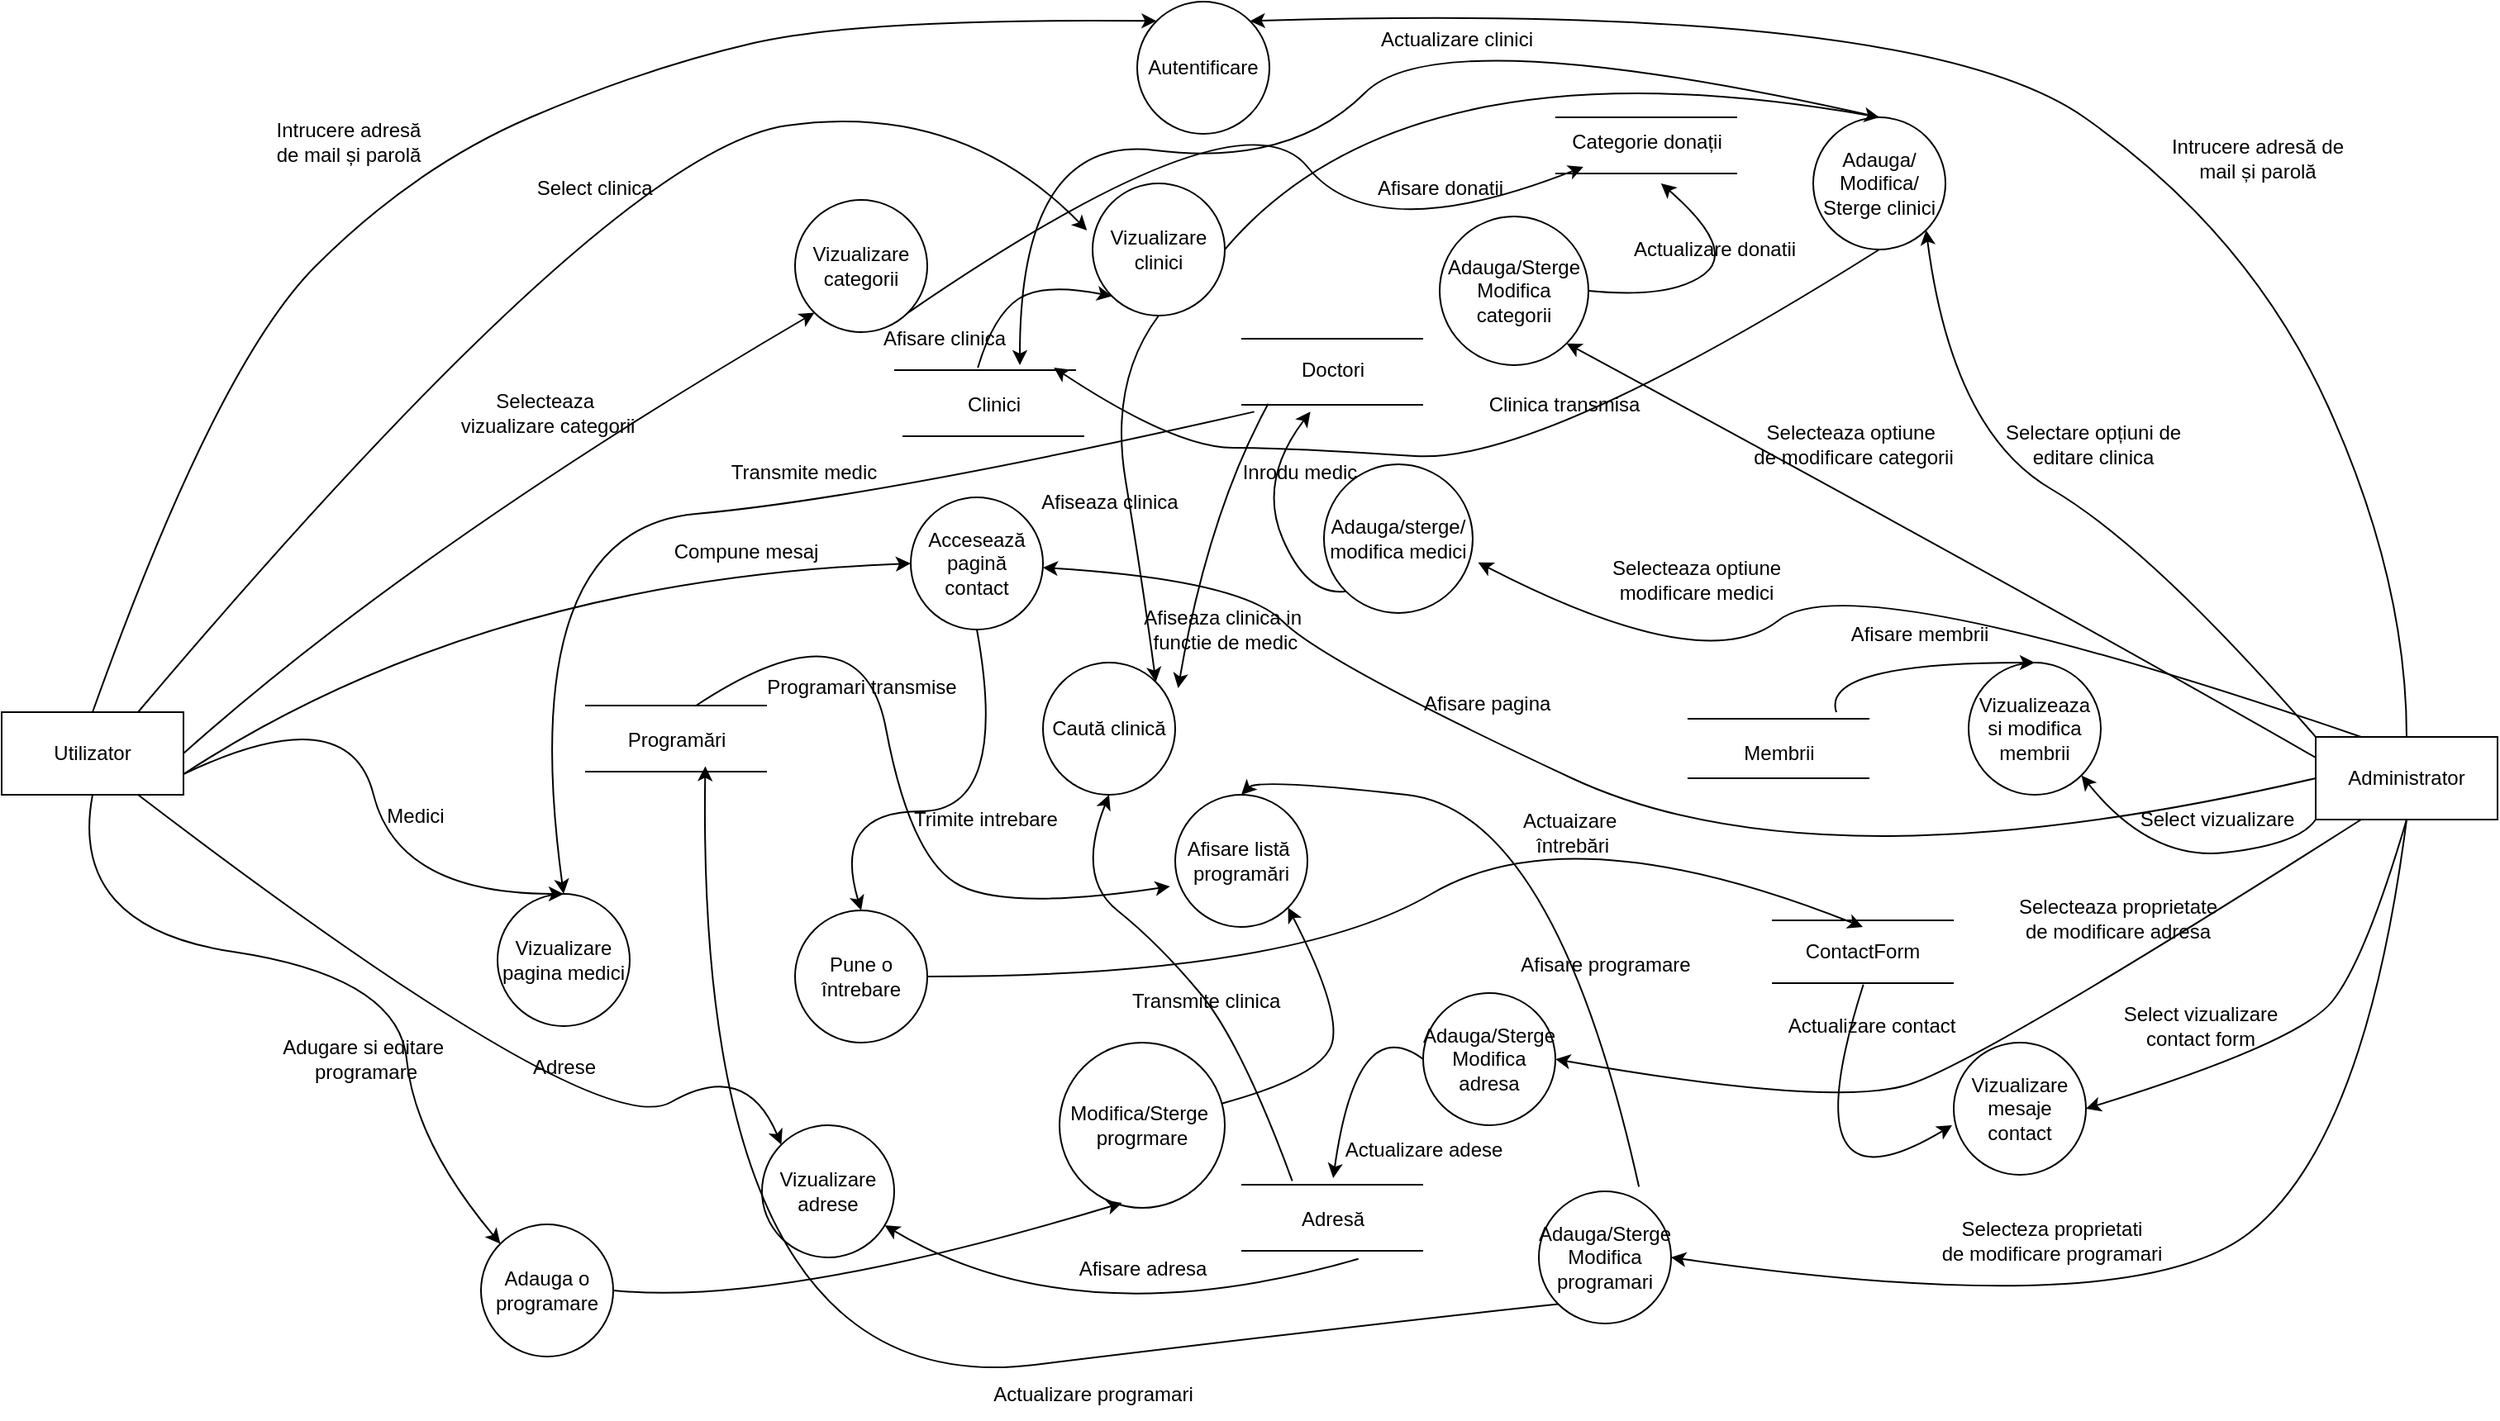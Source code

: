 <mxfile version="21.3.3" type="github">
  <diagram id="Igj2lVOxJkAfJ5udxoiY" name="Page-2">
    <mxGraphModel dx="1444" dy="840" grid="1" gridSize="10" guides="1" tooltips="1" connect="1" arrows="1" fold="1" page="1" pageScale="1" pageWidth="827" pageHeight="1169" math="0" shadow="0">
      <root>
        <mxCell id="0" />
        <mxCell id="1" parent="0" />
        <mxCell id="-aIehJj_cpJDDFJuIASW-1" value="Autentificare" style="ellipse;whiteSpace=wrap;html=1;aspect=fixed;" vertex="1" parent="1">
          <mxGeometry x="747" y="50" width="80" height="80" as="geometry" />
        </mxCell>
        <mxCell id="-aIehJj_cpJDDFJuIASW-2" value="Utilizator&lt;br&gt;" style="html=1;whiteSpace=wrap;" vertex="1" parent="1">
          <mxGeometry x="60" y="480" width="110" height="50" as="geometry" />
        </mxCell>
        <mxCell id="-aIehJj_cpJDDFJuIASW-3" value="Administrator&lt;br&gt;" style="html=1;whiteSpace=wrap;" vertex="1" parent="1">
          <mxGeometry x="1460" y="495" width="110" height="50" as="geometry" />
        </mxCell>
        <mxCell id="-aIehJj_cpJDDFJuIASW-4" value="Vizualizare adrese&lt;br&gt;" style="ellipse;whiteSpace=wrap;html=1;aspect=fixed;" vertex="1" parent="1">
          <mxGeometry x="520" y="730" width="80" height="80" as="geometry" />
        </mxCell>
        <mxCell id="-aIehJj_cpJDDFJuIASW-5" value="Vizualizare categorii" style="ellipse;whiteSpace=wrap;html=1;aspect=fixed;" vertex="1" parent="1">
          <mxGeometry x="540" y="170" width="80" height="80" as="geometry" />
        </mxCell>
        <mxCell id="-aIehJj_cpJDDFJuIASW-6" value="Vizualizare clinici" style="ellipse;whiteSpace=wrap;html=1;aspect=fixed;" vertex="1" parent="1">
          <mxGeometry x="720" y="160" width="80" height="80" as="geometry" />
        </mxCell>
        <mxCell id="-aIehJj_cpJDDFJuIASW-7" value="Vizualizare pagina medici" style="ellipse;whiteSpace=wrap;html=1;aspect=fixed;" vertex="1" parent="1">
          <mxGeometry x="360" y="590" width="80" height="80" as="geometry" />
        </mxCell>
        <mxCell id="-aIehJj_cpJDDFJuIASW-8" value="Adauga o programare" style="ellipse;whiteSpace=wrap;html=1;aspect=fixed;" vertex="1" parent="1">
          <mxGeometry x="350" y="790" width="80" height="80" as="geometry" />
        </mxCell>
        <mxCell id="-aIehJj_cpJDDFJuIASW-9" value="Pune o întrebare" style="ellipse;whiteSpace=wrap;html=1;aspect=fixed;" vertex="1" parent="1">
          <mxGeometry x="540" y="600" width="80" height="80" as="geometry" />
        </mxCell>
        <mxCell id="-aIehJj_cpJDDFJuIASW-11" value="Modifica/Sterge&amp;nbsp;&lt;br&gt;progrmare" style="ellipse;whiteSpace=wrap;html=1;aspect=fixed;" vertex="1" parent="1">
          <mxGeometry x="700" y="680" width="100" height="100" as="geometry" />
        </mxCell>
        <mxCell id="-aIehJj_cpJDDFJuIASW-12" value="Adauga/&lt;br&gt;Modifica/&lt;br&gt;Sterge clinici" style="ellipse;whiteSpace=wrap;html=1;aspect=fixed;" vertex="1" parent="1">
          <mxGeometry x="1156" y="120" width="80" height="80" as="geometry" />
        </mxCell>
        <mxCell id="-aIehJj_cpJDDFJuIASW-13" value="Adauga/sterge/&lt;br&gt;modifica medici" style="ellipse;whiteSpace=wrap;html=1;aspect=fixed;" vertex="1" parent="1">
          <mxGeometry x="860" y="330" width="90" height="90" as="geometry" />
        </mxCell>
        <mxCell id="-aIehJj_cpJDDFJuIASW-14" value="Adauga/Sterge&lt;br&gt;Modifica categorii" style="ellipse;whiteSpace=wrap;html=1;aspect=fixed;" vertex="1" parent="1">
          <mxGeometry x="930" y="180" width="90" height="90" as="geometry" />
        </mxCell>
        <mxCell id="-aIehJj_cpJDDFJuIASW-15" value="Vizualizeaza si modifica membrii" style="ellipse;whiteSpace=wrap;html=1;aspect=fixed;" vertex="1" parent="1">
          <mxGeometry x="1250" y="450" width="80" height="80" as="geometry" />
        </mxCell>
        <mxCell id="-aIehJj_cpJDDFJuIASW-16" value="Vizualizare mesaje contact" style="ellipse;whiteSpace=wrap;html=1;aspect=fixed;" vertex="1" parent="1">
          <mxGeometry x="1241" y="680" width="80" height="80" as="geometry" />
        </mxCell>
        <mxCell id="-aIehJj_cpJDDFJuIASW-18" value="Adauga/Sterge&lt;br style=&quot;border-color: var(--border-color);&quot;&gt;Modifica adresa" style="ellipse;whiteSpace=wrap;html=1;aspect=fixed;" vertex="1" parent="1">
          <mxGeometry x="920" y="650" width="80" height="80" as="geometry" />
        </mxCell>
        <mxCell id="-aIehJj_cpJDDFJuIASW-19" value="Adauga/Sterge&lt;br style=&quot;border-color: var(--border-color);&quot;&gt;Modifica programari" style="ellipse;whiteSpace=wrap;html=1;" vertex="1" parent="1">
          <mxGeometry x="990" y="770" width="80" height="80" as="geometry" />
        </mxCell>
        <mxCell id="-aIehJj_cpJDDFJuIASW-21" value="" style="curved=1;endArrow=classic;html=1;rounded=0;exitX=0.5;exitY=0;exitDx=0;exitDy=0;entryX=0;entryY=0;entryDx=0;entryDy=0;" edge="1" parent="1" source="-aIehJj_cpJDDFJuIASW-2" target="-aIehJj_cpJDDFJuIASW-1">
          <mxGeometry width="50" height="50" relative="1" as="geometry">
            <mxPoint x="710" y="340" as="sourcePoint" />
            <mxPoint x="760" y="290" as="targetPoint" />
            <Array as="points">
              <mxPoint x="190" y="270" />
              <mxPoint x="310" y="150" />
              <mxPoint x="450" y="90" />
              <mxPoint x="580" y="60" />
            </Array>
          </mxGeometry>
        </mxCell>
        <mxCell id="-aIehJj_cpJDDFJuIASW-22" value="Intrucere adresă de mail și parolă" style="text;html=1;strokeColor=none;fillColor=none;align=center;verticalAlign=middle;whiteSpace=wrap;rounded=0;" vertex="1" parent="1">
          <mxGeometry x="220" y="120" width="100" height="30" as="geometry" />
        </mxCell>
        <mxCell id="-aIehJj_cpJDDFJuIASW-23" value="" style="curved=1;endArrow=classic;html=1;rounded=0;exitX=0.5;exitY=0;exitDx=0;exitDy=0;entryX=1;entryY=0;entryDx=0;entryDy=0;" edge="1" parent="1" source="-aIehJj_cpJDDFJuIASW-3" target="-aIehJj_cpJDDFJuIASW-1">
          <mxGeometry width="50" height="50" relative="1" as="geometry">
            <mxPoint x="710" y="340" as="sourcePoint" />
            <mxPoint x="760" y="290" as="targetPoint" />
            <Array as="points">
              <mxPoint x="1515" y="400" />
              <mxPoint x="1420" y="190" />
              <mxPoint x="1220" y="50" />
            </Array>
          </mxGeometry>
        </mxCell>
        <mxCell id="-aIehJj_cpJDDFJuIASW-24" value="Intrucere adresă de mail și parolă" style="text;html=1;strokeColor=none;fillColor=none;align=center;verticalAlign=middle;whiteSpace=wrap;rounded=0;" vertex="1" parent="1">
          <mxGeometry x="1370" y="130" width="110" height="30" as="geometry" />
        </mxCell>
        <mxCell id="-aIehJj_cpJDDFJuIASW-26" value="" style="curved=1;endArrow=classic;html=1;rounded=0;exitX=1;exitY=0.5;exitDx=0;exitDy=0;entryX=0;entryY=1;entryDx=0;entryDy=0;" edge="1" parent="1" source="-aIehJj_cpJDDFJuIASW-2" target="-aIehJj_cpJDDFJuIASW-5">
          <mxGeometry width="50" height="50" relative="1" as="geometry">
            <mxPoint x="750" y="520" as="sourcePoint" />
            <mxPoint x="800" y="470" as="targetPoint" />
            <Array as="points">
              <mxPoint x="310" y="380" />
            </Array>
          </mxGeometry>
        </mxCell>
        <mxCell id="-aIehJj_cpJDDFJuIASW-27" value="" style="curved=1;endArrow=classic;html=1;rounded=0;exitX=1;exitY=0.75;exitDx=0;exitDy=0;entryX=0.5;entryY=0;entryDx=0;entryDy=0;" edge="1" parent="1" source="-aIehJj_cpJDDFJuIASW-2" target="-aIehJj_cpJDDFJuIASW-7">
          <mxGeometry width="50" height="50" relative="1" as="geometry">
            <mxPoint x="750" y="520" as="sourcePoint" />
            <mxPoint x="800" y="470" as="targetPoint" />
            <Array as="points">
              <mxPoint x="270" y="470" />
              <mxPoint x="300" y="590" />
            </Array>
          </mxGeometry>
        </mxCell>
        <mxCell id="-aIehJj_cpJDDFJuIASW-28" value="Accesează pagină contact" style="ellipse;whiteSpace=wrap;html=1;aspect=fixed;" vertex="1" parent="1">
          <mxGeometry x="610" y="350" width="80" height="80" as="geometry" />
        </mxCell>
        <mxCell id="-aIehJj_cpJDDFJuIASW-29" value="" style="curved=1;endArrow=classic;html=1;rounded=0;exitX=1;exitY=0.75;exitDx=0;exitDy=0;entryX=0;entryY=0.5;entryDx=0;entryDy=0;" edge="1" parent="1" source="-aIehJj_cpJDDFJuIASW-2" target="-aIehJj_cpJDDFJuIASW-28">
          <mxGeometry width="50" height="50" relative="1" as="geometry">
            <mxPoint x="750" y="520" as="sourcePoint" />
            <mxPoint x="800" y="470" as="targetPoint" />
            <Array as="points">
              <mxPoint x="350" y="400" />
            </Array>
          </mxGeometry>
        </mxCell>
        <mxCell id="-aIehJj_cpJDDFJuIASW-30" value="" style="curved=1;endArrow=classic;html=1;rounded=0;exitX=0.5;exitY=1;exitDx=0;exitDy=0;entryX=0.5;entryY=0;entryDx=0;entryDy=0;" edge="1" parent="1" source="-aIehJj_cpJDDFJuIASW-28" target="-aIehJj_cpJDDFJuIASW-9">
          <mxGeometry width="50" height="50" relative="1" as="geometry">
            <mxPoint x="750" y="520" as="sourcePoint" />
            <mxPoint x="800" y="470" as="targetPoint" />
            <Array as="points">
              <mxPoint x="670" y="540" />
              <mxPoint x="562" y="540" />
            </Array>
          </mxGeometry>
        </mxCell>
        <mxCell id="-aIehJj_cpJDDFJuIASW-31" value="Afisare listă&amp;nbsp;&lt;br&gt;programări" style="ellipse;whiteSpace=wrap;html=1;aspect=fixed;" vertex="1" parent="1">
          <mxGeometry x="770" y="530" width="80" height="80" as="geometry" />
        </mxCell>
        <mxCell id="-aIehJj_cpJDDFJuIASW-32" value="" style="curved=1;endArrow=classic;html=1;rounded=0;exitX=0.5;exitY=1;exitDx=0;exitDy=0;entryX=0;entryY=0;entryDx=0;entryDy=0;" edge="1" parent="1" source="-aIehJj_cpJDDFJuIASW-2" target="-aIehJj_cpJDDFJuIASW-8">
          <mxGeometry width="50" height="50" relative="1" as="geometry">
            <mxPoint x="750" y="520" as="sourcePoint" />
            <mxPoint x="800" y="470" as="targetPoint" />
            <Array as="points">
              <mxPoint x="100" y="610" />
              <mxPoint x="300" y="640" />
              <mxPoint x="310" y="740" />
            </Array>
          </mxGeometry>
        </mxCell>
        <mxCell id="-aIehJj_cpJDDFJuIASW-33" value="" style="curved=1;endArrow=classic;html=1;rounded=0;exitX=1;exitY=0.5;exitDx=0;exitDy=0;entryX=0.378;entryY=0.97;entryDx=0;entryDy=0;entryPerimeter=0;" edge="1" parent="1" source="-aIehJj_cpJDDFJuIASW-8" target="-aIehJj_cpJDDFJuIASW-11">
          <mxGeometry width="50" height="50" relative="1" as="geometry">
            <mxPoint x="750" y="630" as="sourcePoint" />
            <mxPoint x="800" y="580" as="targetPoint" />
            <Array as="points">
              <mxPoint x="530" y="840" />
            </Array>
          </mxGeometry>
        </mxCell>
        <mxCell id="-aIehJj_cpJDDFJuIASW-34" value="" style="curved=1;endArrow=classic;html=1;rounded=0;entryX=1;entryY=1;entryDx=0;entryDy=0;" edge="1" parent="1" source="-aIehJj_cpJDDFJuIASW-11" target="-aIehJj_cpJDDFJuIASW-31">
          <mxGeometry width="50" height="50" relative="1" as="geometry">
            <mxPoint x="750" y="630" as="sourcePoint" />
            <mxPoint x="800" y="580" as="targetPoint" />
            <Array as="points">
              <mxPoint x="860" y="700" />
              <mxPoint x="870" y="660" />
            </Array>
          </mxGeometry>
        </mxCell>
        <mxCell id="-aIehJj_cpJDDFJuIASW-36" value="" style="curved=1;endArrow=classic;html=1;rounded=0;exitX=0.75;exitY=0;exitDx=0;exitDy=0;entryX=-0.042;entryY=0.356;entryDx=0;entryDy=0;entryPerimeter=0;" edge="1" parent="1" source="-aIehJj_cpJDDFJuIASW-2" target="-aIehJj_cpJDDFJuIASW-6">
          <mxGeometry width="50" height="50" relative="1" as="geometry">
            <mxPoint x="750" y="450" as="sourcePoint" />
            <mxPoint x="800" y="400" as="targetPoint" />
            <Array as="points">
              <mxPoint x="430" y="140" />
              <mxPoint x="640" y="110" />
            </Array>
          </mxGeometry>
        </mxCell>
        <mxCell id="-aIehJj_cpJDDFJuIASW-37" value="Caută clinică" style="ellipse;whiteSpace=wrap;html=1;aspect=fixed;" vertex="1" parent="1">
          <mxGeometry x="690" y="450" width="80" height="80" as="geometry" />
        </mxCell>
        <mxCell id="-aIehJj_cpJDDFJuIASW-38" value="" style="curved=1;endArrow=classic;html=1;rounded=0;exitX=0.5;exitY=1;exitDx=0;exitDy=0;entryX=1;entryY=0;entryDx=0;entryDy=0;" edge="1" parent="1" source="-aIehJj_cpJDDFJuIASW-6" target="-aIehJj_cpJDDFJuIASW-37">
          <mxGeometry width="50" height="50" relative="1" as="geometry">
            <mxPoint x="750" y="450" as="sourcePoint" />
            <mxPoint x="800" y="400" as="targetPoint" />
            <Array as="points">
              <mxPoint x="730" y="280" />
              <mxPoint x="750" y="400" />
            </Array>
          </mxGeometry>
        </mxCell>
        <mxCell id="-aIehJj_cpJDDFJuIASW-39" value="" style="curved=1;endArrow=classic;html=1;rounded=0;exitX=0.75;exitY=1;exitDx=0;exitDy=0;entryX=0;entryY=0;entryDx=0;entryDy=0;" edge="1" parent="1" source="-aIehJj_cpJDDFJuIASW-2" target="-aIehJj_cpJDDFJuIASW-4">
          <mxGeometry width="50" height="50" relative="1" as="geometry">
            <mxPoint x="750" y="450" as="sourcePoint" />
            <mxPoint x="800" y="400" as="targetPoint" />
            <Array as="points">
              <mxPoint x="420" y="742" />
              <mxPoint x="510" y="690" />
            </Array>
          </mxGeometry>
        </mxCell>
        <mxCell id="-aIehJj_cpJDDFJuIASW-40" value="" style="curved=1;endArrow=classic;html=1;rounded=0;exitX=0.5;exitY=1;exitDx=0;exitDy=0;entryX=1;entryY=0.5;entryDx=0;entryDy=0;" edge="1" parent="1" source="-aIehJj_cpJDDFJuIASW-3" target="-aIehJj_cpJDDFJuIASW-16">
          <mxGeometry width="50" height="50" relative="1" as="geometry">
            <mxPoint x="810" y="450" as="sourcePoint" />
            <mxPoint x="860" y="400" as="targetPoint" />
            <Array as="points">
              <mxPoint x="1490" y="630" />
              <mxPoint x="1450" y="680" />
            </Array>
          </mxGeometry>
        </mxCell>
        <mxCell id="-aIehJj_cpJDDFJuIASW-41" value="" style="curved=1;endArrow=classic;html=1;rounded=0;exitX=1;exitY=0.5;exitDx=0;exitDy=0;entryX=0.5;entryY=0;entryDx=0;entryDy=0;" edge="1" parent="1" source="-aIehJj_cpJDDFJuIASW-9" target="-aIehJj_cpJDDFJuIASW-47">
          <mxGeometry width="50" height="50" relative="1" as="geometry">
            <mxPoint x="810" y="450" as="sourcePoint" />
            <mxPoint x="860" y="400" as="targetPoint" />
            <Array as="points">
              <mxPoint x="840" y="640" />
              <mxPoint x="1010" y="540" />
            </Array>
          </mxGeometry>
        </mxCell>
        <mxCell id="-aIehJj_cpJDDFJuIASW-42" value="" style="curved=1;endArrow=classic;html=1;rounded=0;exitX=0;exitY=0.5;exitDx=0;exitDy=0;" edge="1" parent="1" source="-aIehJj_cpJDDFJuIASW-3" target="-aIehJj_cpJDDFJuIASW-28">
          <mxGeometry width="50" height="50" relative="1" as="geometry">
            <mxPoint x="810" y="450" as="sourcePoint" />
            <mxPoint x="860" y="400" as="targetPoint" />
            <Array as="points">
              <mxPoint x="1160" y="590" />
              <mxPoint x="860" y="450" />
              <mxPoint x="810" y="400" />
            </Array>
          </mxGeometry>
        </mxCell>
        <mxCell id="-aIehJj_cpJDDFJuIASW-45" value="" style="line;strokeWidth=1;fillColor=none;align=left;verticalAlign=middle;spacingTop=-1;spacingLeft=3;spacingRight=3;rotatable=0;labelPosition=right;points=[];portConstraint=eastwest;strokeColor=inherit;" vertex="1" parent="1">
          <mxGeometry x="1131" y="602" width="110" height="8" as="geometry" />
        </mxCell>
        <mxCell id="-aIehJj_cpJDDFJuIASW-46" value="" style="line;strokeWidth=1;fillColor=none;align=left;verticalAlign=middle;spacingTop=-1;spacingLeft=3;spacingRight=3;rotatable=0;labelPosition=right;points=[];portConstraint=eastwest;strokeColor=inherit;" vertex="1" parent="1">
          <mxGeometry x="1131" y="640" width="110" height="8" as="geometry" />
        </mxCell>
        <mxCell id="-aIehJj_cpJDDFJuIASW-47" value="ContactForm" style="text;html=1;strokeColor=none;fillColor=none;align=center;verticalAlign=middle;whiteSpace=wrap;rounded=0;" vertex="1" parent="1">
          <mxGeometry x="1156" y="610" width="60" height="30" as="geometry" />
        </mxCell>
        <mxCell id="-aIehJj_cpJDDFJuIASW-48" value="" style="curved=1;endArrow=classic;html=1;rounded=0;exitX=0.503;exitY=0.606;exitDx=0;exitDy=0;exitPerimeter=0;" edge="1" parent="1" source="-aIehJj_cpJDDFJuIASW-46">
          <mxGeometry width="50" height="50" relative="1" as="geometry">
            <mxPoint x="810" y="630" as="sourcePoint" />
            <mxPoint x="1240" y="730" as="targetPoint" />
            <Array as="points">
              <mxPoint x="1140" y="790" />
            </Array>
          </mxGeometry>
        </mxCell>
        <mxCell id="-aIehJj_cpJDDFJuIASW-50" value="" style="curved=1;endArrow=classic;html=1;rounded=0;exitX=0.5;exitY=1;exitDx=0;exitDy=0;entryX=1;entryY=0.5;entryDx=0;entryDy=0;" edge="1" parent="1" source="-aIehJj_cpJDDFJuIASW-3" target="-aIehJj_cpJDDFJuIASW-19">
          <mxGeometry width="50" height="50" relative="1" as="geometry">
            <mxPoint x="810" y="630" as="sourcePoint" />
            <mxPoint x="860" y="580" as="targetPoint" />
            <Array as="points">
              <mxPoint x="1490" y="740" />
              <mxPoint x="1350" y="850" />
            </Array>
          </mxGeometry>
        </mxCell>
        <mxCell id="-aIehJj_cpJDDFJuIASW-51" value="" style="curved=1;endArrow=classic;html=1;rounded=0;exitX=0;exitY=0;exitDx=0;exitDy=0;entryX=1;entryY=1;entryDx=0;entryDy=0;" edge="1" parent="1" source="-aIehJj_cpJDDFJuIASW-3" target="-aIehJj_cpJDDFJuIASW-12">
          <mxGeometry width="50" height="50" relative="1" as="geometry">
            <mxPoint x="850" y="450" as="sourcePoint" />
            <mxPoint x="900" y="400" as="targetPoint" />
            <Array as="points">
              <mxPoint x="1360" y="380" />
              <mxPoint x="1240" y="310" />
            </Array>
          </mxGeometry>
        </mxCell>
        <mxCell id="-aIehJj_cpJDDFJuIASW-52" value="" style="curved=1;endArrow=classic;html=1;rounded=0;entryX=1;entryY=1;entryDx=0;entryDy=0;exitX=0;exitY=1;exitDx=0;exitDy=0;" edge="1" parent="1" source="-aIehJj_cpJDDFJuIASW-3" target="-aIehJj_cpJDDFJuIASW-15">
          <mxGeometry width="50" height="50" relative="1" as="geometry">
            <mxPoint x="1470" y="560" as="sourcePoint" />
            <mxPoint x="900" y="400" as="targetPoint" />
            <Array as="points">
              <mxPoint x="1450" y="560" />
              <mxPoint x="1360" y="570" />
            </Array>
          </mxGeometry>
        </mxCell>
        <mxCell id="-aIehJj_cpJDDFJuIASW-53" value="" style="curved=1;endArrow=classic;html=1;rounded=0;exitX=0;exitY=0.25;exitDx=0;exitDy=0;entryX=1;entryY=1;entryDx=0;entryDy=0;" edge="1" parent="1" source="-aIehJj_cpJDDFJuIASW-3" target="-aIehJj_cpJDDFJuIASW-14">
          <mxGeometry width="50" height="50" relative="1" as="geometry">
            <mxPoint x="850" y="450" as="sourcePoint" />
            <mxPoint x="1070" y="320" as="targetPoint" />
            <Array as="points">
              <mxPoint x="1290" y="410" />
            </Array>
          </mxGeometry>
        </mxCell>
        <mxCell id="-aIehJj_cpJDDFJuIASW-54" value="" style="curved=1;endArrow=classic;html=1;rounded=0;exitX=0.25;exitY=1;exitDx=0;exitDy=0;entryX=1;entryY=0.5;entryDx=0;entryDy=0;" edge="1" parent="1" source="-aIehJj_cpJDDFJuIASW-3" target="-aIehJj_cpJDDFJuIASW-18">
          <mxGeometry width="50" height="50" relative="1" as="geometry">
            <mxPoint x="850" y="450" as="sourcePoint" />
            <mxPoint x="900" y="400" as="targetPoint" />
            <Array as="points">
              <mxPoint x="1260" y="690" />
              <mxPoint x="1170" y="720" />
            </Array>
          </mxGeometry>
        </mxCell>
        <mxCell id="-aIehJj_cpJDDFJuIASW-55" value="" style="curved=1;endArrow=classic;html=1;rounded=0;exitX=0.25;exitY=0;exitDx=0;exitDy=0;entryX=1.036;entryY=0.66;entryDx=0;entryDy=0;entryPerimeter=0;" edge="1" parent="1" source="-aIehJj_cpJDDFJuIASW-3" target="-aIehJj_cpJDDFJuIASW-13">
          <mxGeometry width="50" height="50" relative="1" as="geometry">
            <mxPoint x="850" y="450" as="sourcePoint" />
            <mxPoint x="1040" y="410" as="targetPoint" />
            <Array as="points">
              <mxPoint x="1180" y="389" />
              <mxPoint x="1090" y="460" />
            </Array>
          </mxGeometry>
        </mxCell>
        <mxCell id="-aIehJj_cpJDDFJuIASW-56" value="" style="line;strokeWidth=1;fillColor=none;align=left;verticalAlign=middle;spacingTop=-1;spacingLeft=3;spacingRight=3;rotatable=0;labelPosition=right;points=[];portConstraint=eastwest;strokeColor=inherit;" vertex="1" parent="1">
          <mxGeometry x="600" y="269" width="110" height="8" as="geometry" />
        </mxCell>
        <mxCell id="-aIehJj_cpJDDFJuIASW-57" value="" style="line;strokeWidth=1;fillColor=none;align=left;verticalAlign=middle;spacingTop=-1;spacingLeft=3;spacingRight=3;rotatable=0;labelPosition=right;points=[];portConstraint=eastwest;strokeColor=inherit;" vertex="1" parent="1">
          <mxGeometry x="605" y="309" width="110" height="8" as="geometry" />
        </mxCell>
        <mxCell id="-aIehJj_cpJDDFJuIASW-58" value="Clinici" style="text;html=1;align=center;verticalAlign=middle;resizable=0;points=[];autosize=1;strokeColor=none;fillColor=none;" vertex="1" parent="1">
          <mxGeometry x="630" y="279" width="60" height="30" as="geometry" />
        </mxCell>
        <mxCell id="-aIehJj_cpJDDFJuIASW-60" value="" style="line;strokeWidth=1;fillColor=none;align=left;verticalAlign=middle;spacingTop=-1;spacingLeft=3;spacingRight=3;rotatable=0;labelPosition=right;points=[];portConstraint=eastwest;strokeColor=inherit;" vertex="1" parent="1">
          <mxGeometry x="810" y="250" width="110" height="8" as="geometry" />
        </mxCell>
        <mxCell id="-aIehJj_cpJDDFJuIASW-61" value="" style="line;strokeWidth=1;fillColor=none;align=left;verticalAlign=middle;spacingTop=-1;spacingLeft=3;spacingRight=3;rotatable=0;labelPosition=right;points=[];portConstraint=eastwest;strokeColor=inherit;" vertex="1" parent="1">
          <mxGeometry x="810" y="290" width="110" height="8" as="geometry" />
        </mxCell>
        <mxCell id="-aIehJj_cpJDDFJuIASW-62" value="Doctori" style="text;html=1;align=center;verticalAlign=middle;resizable=0;points=[];autosize=1;strokeColor=none;fillColor=none;" vertex="1" parent="1">
          <mxGeometry x="835" y="258" width="60" height="30" as="geometry" />
        </mxCell>
        <mxCell id="-aIehJj_cpJDDFJuIASW-63" value="" style="line;strokeWidth=1;fillColor=none;align=left;verticalAlign=middle;spacingTop=-1;spacingLeft=3;spacingRight=3;rotatable=0;labelPosition=right;points=[];portConstraint=eastwest;strokeColor=inherit;" vertex="1" parent="1">
          <mxGeometry x="1000" y="150" width="110" height="8" as="geometry" />
        </mxCell>
        <mxCell id="-aIehJj_cpJDDFJuIASW-64" value="" style="line;strokeWidth=1;fillColor=none;align=left;verticalAlign=middle;spacingTop=-1;spacingLeft=3;spacingRight=3;rotatable=0;labelPosition=right;points=[];portConstraint=eastwest;strokeColor=inherit;" vertex="1" parent="1">
          <mxGeometry x="1000" y="110" width="110" height="20" as="geometry" />
        </mxCell>
        <mxCell id="-aIehJj_cpJDDFJuIASW-65" value="Categorie donații" style="text;html=1;align=center;verticalAlign=middle;resizable=0;points=[];autosize=1;strokeColor=none;fillColor=none;" vertex="1" parent="1">
          <mxGeometry x="1000" y="120" width="110" height="30" as="geometry" />
        </mxCell>
        <mxCell id="-aIehJj_cpJDDFJuIASW-66" value="" style="line;strokeWidth=1;fillColor=none;align=left;verticalAlign=middle;spacingTop=-1;spacingLeft=3;spacingRight=3;rotatable=0;labelPosition=right;points=[];portConstraint=eastwest;strokeColor=inherit;" vertex="1" parent="1">
          <mxGeometry x="810" y="802" width="110" height="8" as="geometry" />
        </mxCell>
        <mxCell id="-aIehJj_cpJDDFJuIASW-67" value="" style="line;strokeWidth=1;fillColor=none;align=left;verticalAlign=middle;spacingTop=-1;spacingLeft=3;spacingRight=3;rotatable=0;labelPosition=right;points=[];portConstraint=eastwest;strokeColor=inherit;" vertex="1" parent="1">
          <mxGeometry x="810" y="762" width="110" height="8" as="geometry" />
        </mxCell>
        <mxCell id="-aIehJj_cpJDDFJuIASW-68" value="Adresă" style="text;html=1;align=center;verticalAlign=middle;resizable=0;points=[];autosize=1;strokeColor=none;fillColor=none;" vertex="1" parent="1">
          <mxGeometry x="835" y="772" width="60" height="30" as="geometry" />
        </mxCell>
        <mxCell id="-aIehJj_cpJDDFJuIASW-69" value="" style="line;strokeWidth=1;fillColor=none;align=left;verticalAlign=middle;spacingTop=-1;spacingLeft=3;spacingRight=3;rotatable=0;labelPosition=right;points=[];portConstraint=eastwest;strokeColor=inherit;" vertex="1" parent="1">
          <mxGeometry x="1080" y="516" width="110" height="8" as="geometry" />
        </mxCell>
        <mxCell id="-aIehJj_cpJDDFJuIASW-70" value="" style="line;strokeWidth=1;fillColor=none;align=left;verticalAlign=middle;spacingTop=-1;spacingLeft=3;spacingRight=3;rotatable=0;labelPosition=right;points=[];portConstraint=eastwest;strokeColor=inherit;" vertex="1" parent="1">
          <mxGeometry x="1080" y="480" width="110" height="8" as="geometry" />
        </mxCell>
        <mxCell id="-aIehJj_cpJDDFJuIASW-71" value="Membrii" style="text;html=1;align=center;verticalAlign=middle;resizable=0;points=[];autosize=1;strokeColor=none;fillColor=none;" vertex="1" parent="1">
          <mxGeometry x="1100" y="490" width="70" height="30" as="geometry" />
        </mxCell>
        <mxCell id="-aIehJj_cpJDDFJuIASW-72" value="" style="line;strokeWidth=1;fillColor=none;align=left;verticalAlign=middle;spacingTop=-1;spacingLeft=3;spacingRight=3;rotatable=0;labelPosition=right;points=[];portConstraint=eastwest;strokeColor=inherit;" vertex="1" parent="1">
          <mxGeometry x="413" y="512" width="110" height="8" as="geometry" />
        </mxCell>
        <mxCell id="-aIehJj_cpJDDFJuIASW-73" value="" style="line;strokeWidth=1;fillColor=none;align=left;verticalAlign=middle;spacingTop=-1;spacingLeft=3;spacingRight=3;rotatable=0;labelPosition=right;points=[];portConstraint=eastwest;strokeColor=inherit;" vertex="1" parent="1">
          <mxGeometry x="413" y="472" width="110" height="8" as="geometry" />
        </mxCell>
        <mxCell id="-aIehJj_cpJDDFJuIASW-74" value="Programări" style="text;html=1;align=center;verticalAlign=middle;resizable=0;points=[];autosize=1;strokeColor=none;fillColor=none;" vertex="1" parent="1">
          <mxGeometry x="428" y="482" width="80" height="30" as="geometry" />
        </mxCell>
        <mxCell id="-aIehJj_cpJDDFJuIASW-75" value="" style="curved=1;endArrow=classic;html=1;rounded=0;entryX=0.5;entryY=0;entryDx=0;entryDy=0;" edge="1" parent="1" target="-aIehJj_cpJDDFJuIASW-15">
          <mxGeometry width="50" height="50" relative="1" as="geometry">
            <mxPoint x="1170" y="480" as="sourcePoint" />
            <mxPoint x="870" y="400" as="targetPoint" />
            <Array as="points">
              <mxPoint x="1160" y="450" />
            </Array>
          </mxGeometry>
        </mxCell>
        <mxCell id="-aIehJj_cpJDDFJuIASW-76" value="" style="curved=1;endArrow=classic;html=1;rounded=0;exitX=0;exitY=0.5;exitDx=0;exitDy=0;" edge="1" parent="1" source="-aIehJj_cpJDDFJuIASW-18" target="-aIehJj_cpJDDFJuIASW-67">
          <mxGeometry width="50" height="50" relative="1" as="geometry">
            <mxPoint x="820" y="450" as="sourcePoint" />
            <mxPoint x="870" y="400" as="targetPoint" />
            <Array as="points">
              <mxPoint x="880" y="660" />
            </Array>
          </mxGeometry>
        </mxCell>
        <mxCell id="-aIehJj_cpJDDFJuIASW-77" value="" style="curved=1;endArrow=classic;html=1;rounded=0;exitX=0.644;exitY=1.114;exitDx=0;exitDy=0;exitPerimeter=0;" edge="1" parent="1" source="-aIehJj_cpJDDFJuIASW-66" target="-aIehJj_cpJDDFJuIASW-4">
          <mxGeometry width="50" height="50" relative="1" as="geometry">
            <mxPoint x="820" y="450" as="sourcePoint" />
            <mxPoint x="870" y="400" as="targetPoint" />
            <Array as="points">
              <mxPoint x="710" y="860" />
            </Array>
          </mxGeometry>
        </mxCell>
        <mxCell id="-aIehJj_cpJDDFJuIASW-78" value="" style="curved=1;endArrow=classic;html=1;rounded=0;exitX=1;exitY=1;exitDx=0;exitDy=0;" edge="1" parent="1" source="-aIehJj_cpJDDFJuIASW-5" target="-aIehJj_cpJDDFJuIASW-65">
          <mxGeometry width="50" height="50" relative="1" as="geometry">
            <mxPoint x="820" y="570" as="sourcePoint" />
            <mxPoint x="870" y="520" as="targetPoint" />
            <Array as="points">
              <mxPoint x="810" y="100" />
              <mxPoint x="890" y="200" />
            </Array>
          </mxGeometry>
        </mxCell>
        <mxCell id="-aIehJj_cpJDDFJuIASW-79" value="" style="curved=1;endArrow=classic;html=1;rounded=0;exitX=1;exitY=0.5;exitDx=0;exitDy=0;entryX=0.581;entryY=1.333;entryDx=0;entryDy=0;entryPerimeter=0;" edge="1" parent="1" source="-aIehJj_cpJDDFJuIASW-14" target="-aIehJj_cpJDDFJuIASW-65">
          <mxGeometry width="50" height="50" relative="1" as="geometry">
            <mxPoint x="820" y="390" as="sourcePoint" />
            <mxPoint x="870" y="340" as="targetPoint" />
            <Array as="points">
              <mxPoint x="1070" y="230" />
              <mxPoint x="1110" y="200" />
            </Array>
          </mxGeometry>
        </mxCell>
        <mxCell id="-aIehJj_cpJDDFJuIASW-80" value="" style="curved=1;endArrow=classic;html=1;rounded=0;exitX=0.5;exitY=1;exitDx=0;exitDy=0;entryX=0.878;entryY=0.314;entryDx=0;entryDy=0;entryPerimeter=0;" edge="1" parent="1" source="-aIehJj_cpJDDFJuIASW-12" target="-aIehJj_cpJDDFJuIASW-56">
          <mxGeometry width="50" height="50" relative="1" as="geometry">
            <mxPoint x="820" y="570" as="sourcePoint" />
            <mxPoint x="870" y="520" as="targetPoint" />
            <Array as="points">
              <mxPoint x="990" y="330" />
              <mxPoint x="840" y="320" />
              <mxPoint x="770" y="320" />
            </Array>
          </mxGeometry>
        </mxCell>
        <mxCell id="-aIehJj_cpJDDFJuIASW-81" value="" style="curved=1;endArrow=classic;html=1;rounded=0;exitX=0.46;exitY=0.314;exitDx=0;exitDy=0;exitPerimeter=0;entryX=0;entryY=1;entryDx=0;entryDy=0;" edge="1" parent="1" source="-aIehJj_cpJDDFJuIASW-56" target="-aIehJj_cpJDDFJuIASW-6">
          <mxGeometry width="50" height="50" relative="1" as="geometry">
            <mxPoint x="820" y="570" as="sourcePoint" />
            <mxPoint x="870" y="520" as="targetPoint" />
            <Array as="points">
              <mxPoint x="660" y="240" />
              <mxPoint x="690" y="220" />
            </Array>
          </mxGeometry>
        </mxCell>
        <mxCell id="-aIehJj_cpJDDFJuIASW-82" value="" style="curved=1;endArrow=classic;html=1;rounded=0;exitX=0.28;exitY=0.205;exitDx=0;exitDy=0;exitPerimeter=0;entryX=0.5;entryY=1;entryDx=0;entryDy=0;" edge="1" parent="1" source="-aIehJj_cpJDDFJuIASW-67" target="-aIehJj_cpJDDFJuIASW-37">
          <mxGeometry width="50" height="50" relative="1" as="geometry">
            <mxPoint x="820" y="570" as="sourcePoint" />
            <mxPoint x="870" y="520" as="targetPoint" />
            <Array as="points">
              <mxPoint x="810" y="680" />
              <mxPoint x="760" y="620" />
              <mxPoint x="710" y="580" />
            </Array>
          </mxGeometry>
        </mxCell>
        <mxCell id="-aIehJj_cpJDDFJuIASW-83" value="" style="curved=1;endArrow=classic;html=1;rounded=0;exitX=0.148;exitY=0.417;exitDx=0;exitDy=0;exitPerimeter=0;entryX=1.022;entryY=0.193;entryDx=0;entryDy=0;entryPerimeter=0;" edge="1" parent="1" source="-aIehJj_cpJDDFJuIASW-61" target="-aIehJj_cpJDDFJuIASW-37">
          <mxGeometry width="50" height="50" relative="1" as="geometry">
            <mxPoint x="820" y="390" as="sourcePoint" />
            <mxPoint x="870" y="340" as="targetPoint" />
            <Array as="points">
              <mxPoint x="790" y="360" />
            </Array>
          </mxGeometry>
        </mxCell>
        <mxCell id="-aIehJj_cpJDDFJuIASW-84" value="" style="curved=1;endArrow=classic;html=1;rounded=0;exitX=0;exitY=1;exitDx=0;exitDy=0;entryX=0.38;entryY=1.023;entryDx=0;entryDy=0;entryPerimeter=0;" edge="1" parent="1" source="-aIehJj_cpJDDFJuIASW-13" target="-aIehJj_cpJDDFJuIASW-61">
          <mxGeometry width="50" height="50" relative="1" as="geometry">
            <mxPoint x="820" y="390" as="sourcePoint" />
            <mxPoint x="870" y="340" as="targetPoint" />
            <Array as="points">
              <mxPoint x="850" y="410" />
              <mxPoint x="820" y="340" />
            </Array>
          </mxGeometry>
        </mxCell>
        <mxCell id="-aIehJj_cpJDDFJuIASW-85" value="" style="curved=1;endArrow=classic;html=1;rounded=0;exitX=1;exitY=0.5;exitDx=0;exitDy=0;entryX=0.5;entryY=0;entryDx=0;entryDy=0;" edge="1" parent="1" source="-aIehJj_cpJDDFJuIASW-6" target="-aIehJj_cpJDDFJuIASW-12">
          <mxGeometry width="50" height="50" relative="1" as="geometry">
            <mxPoint x="820" y="390" as="sourcePoint" />
            <mxPoint x="870" y="340" as="targetPoint" />
            <Array as="points">
              <mxPoint x="910" y="70" />
            </Array>
          </mxGeometry>
        </mxCell>
        <mxCell id="-aIehJj_cpJDDFJuIASW-86" value="" style="curved=1;endArrow=classic;html=1;rounded=0;exitX=0;exitY=1;exitDx=0;exitDy=0;entryX=0.661;entryY=0.091;entryDx=0;entryDy=0;entryPerimeter=0;" edge="1" parent="1" source="-aIehJj_cpJDDFJuIASW-19" target="-aIehJj_cpJDDFJuIASW-72">
          <mxGeometry width="50" height="50" relative="1" as="geometry">
            <mxPoint x="820" y="570" as="sourcePoint" />
            <mxPoint x="870" y="520" as="targetPoint" />
            <Array as="points">
              <mxPoint x="890" y="850" />
              <mxPoint x="480" y="900" />
            </Array>
          </mxGeometry>
        </mxCell>
        <mxCell id="-aIehJj_cpJDDFJuIASW-89" value="" style="curved=1;endArrow=classic;html=1;rounded=0;exitX=0.645;exitY=-0.188;exitDx=0;exitDy=0;exitPerimeter=0;entryX=-0.039;entryY=0.693;entryDx=0;entryDy=0;entryPerimeter=0;" edge="1" parent="1" source="-aIehJj_cpJDDFJuIASW-74" target="-aIehJj_cpJDDFJuIASW-31">
          <mxGeometry width="50" height="50" relative="1" as="geometry">
            <mxPoint x="820" y="570" as="sourcePoint" />
            <mxPoint x="870" y="520" as="targetPoint" />
            <Array as="points">
              <mxPoint x="580" y="410" />
              <mxPoint x="610" y="570" />
              <mxPoint x="670" y="600" />
            </Array>
          </mxGeometry>
        </mxCell>
        <mxCell id="-aIehJj_cpJDDFJuIASW-90" value="" style="curved=1;endArrow=classic;html=1;rounded=0;exitX=0.757;exitY=-0.034;exitDx=0;exitDy=0;exitPerimeter=0;entryX=0.5;entryY=0;entryDx=0;entryDy=0;" edge="1" parent="1" source="-aIehJj_cpJDDFJuIASW-19" target="-aIehJj_cpJDDFJuIASW-31">
          <mxGeometry width="50" height="50" relative="1" as="geometry">
            <mxPoint x="820" y="570" as="sourcePoint" />
            <mxPoint x="870" y="520" as="targetPoint" />
            <Array as="points">
              <mxPoint x="1000" y="540" />
              <mxPoint x="820" y="520" />
            </Array>
          </mxGeometry>
        </mxCell>
        <mxCell id="-aIehJj_cpJDDFJuIASW-91" value="Inrodu medic" style="text;html=1;align=center;verticalAlign=middle;resizable=0;points=[];autosize=1;strokeColor=none;fillColor=none;" vertex="1" parent="1">
          <mxGeometry x="800" y="320" width="90" height="30" as="geometry" />
        </mxCell>
        <mxCell id="-aIehJj_cpJDDFJuIASW-92" value="Actualizare adese" style="text;html=1;align=center;verticalAlign=middle;resizable=0;points=[];autosize=1;strokeColor=none;fillColor=none;" vertex="1" parent="1">
          <mxGeometry x="860" y="730" width="120" height="30" as="geometry" />
        </mxCell>
        <mxCell id="-aIehJj_cpJDDFJuIASW-93" value="Actualizare programari" style="text;html=1;align=center;verticalAlign=middle;resizable=0;points=[];autosize=1;strokeColor=none;fillColor=none;" vertex="1" parent="1">
          <mxGeometry x="650" y="878" width="140" height="30" as="geometry" />
        </mxCell>
        <mxCell id="-aIehJj_cpJDDFJuIASW-94" value="Actualizare donatii" style="text;html=1;align=center;verticalAlign=middle;resizable=0;points=[];autosize=1;strokeColor=none;fillColor=none;" vertex="1" parent="1">
          <mxGeometry x="1036" y="185" width="120" height="30" as="geometry" />
        </mxCell>
        <mxCell id="-aIehJj_cpJDDFJuIASW-96" value="" style="curved=1;endArrow=classic;html=1;rounded=0;exitX=0.071;exitY=1.023;exitDx=0;exitDy=0;exitPerimeter=0;entryX=0.5;entryY=0;entryDx=0;entryDy=0;" edge="1" parent="1" source="-aIehJj_cpJDDFJuIASW-61" target="-aIehJj_cpJDDFJuIASW-7">
          <mxGeometry width="50" height="50" relative="1" as="geometry">
            <mxPoint x="820" y="570" as="sourcePoint" />
            <mxPoint x="870" y="520" as="targetPoint" />
            <Array as="points">
              <mxPoint x="590" y="350" />
              <mxPoint x="370" y="370" />
            </Array>
          </mxGeometry>
        </mxCell>
        <mxCell id="-aIehJj_cpJDDFJuIASW-97" value="" style="curved=1;endArrow=classic;html=1;rounded=0;exitX=0.5;exitY=0;exitDx=0;exitDy=0;" edge="1" parent="1" source="-aIehJj_cpJDDFJuIASW-12">
          <mxGeometry width="50" height="50" relative="1" as="geometry">
            <mxPoint x="1200" y="110" as="sourcePoint" />
            <mxPoint x="676" y="270" as="targetPoint" />
            <Array as="points">
              <mxPoint x="930" y="60" />
              <mxPoint x="840" y="150" />
              <mxPoint x="676" y="130" />
            </Array>
          </mxGeometry>
        </mxCell>
        <mxCell id="-aIehJj_cpJDDFJuIASW-99" value="Actualizare clinici" style="text;html=1;align=center;verticalAlign=middle;resizable=0;points=[];autosize=1;strokeColor=none;fillColor=none;" vertex="1" parent="1">
          <mxGeometry x="880" y="58" width="120" height="30" as="geometry" />
        </mxCell>
        <mxCell id="-aIehJj_cpJDDFJuIASW-101" value="Programari transmise" style="text;html=1;align=center;verticalAlign=middle;resizable=0;points=[];autosize=1;strokeColor=none;fillColor=none;" vertex="1" parent="1">
          <mxGeometry x="510" y="450" width="140" height="30" as="geometry" />
        </mxCell>
        <mxCell id="-aIehJj_cpJDDFJuIASW-102" value="Selectare opțiuni de &lt;br&gt;editare clinica" style="text;html=1;align=center;verticalAlign=middle;resizable=0;points=[];autosize=1;strokeColor=none;fillColor=none;" vertex="1" parent="1">
          <mxGeometry x="1260" y="298" width="130" height="40" as="geometry" />
        </mxCell>
        <mxCell id="-aIehJj_cpJDDFJuIASW-103" value="Select vizualizare" style="text;html=1;align=center;verticalAlign=middle;resizable=0;points=[];autosize=1;strokeColor=none;fillColor=none;" vertex="1" parent="1">
          <mxGeometry x="1340" y="530" width="120" height="30" as="geometry" />
        </mxCell>
        <mxCell id="-aIehJj_cpJDDFJuIASW-107" value="Select vizualizare &lt;br&gt;contact form" style="text;html=1;align=center;verticalAlign=middle;resizable=0;points=[];autosize=1;strokeColor=none;fillColor=none;" vertex="1" parent="1">
          <mxGeometry x="1330" y="650" width="120" height="40" as="geometry" />
        </mxCell>
        <mxCell id="-aIehJj_cpJDDFJuIASW-108" value="Selecteza proprietati &lt;br&gt;de modificare programari" style="text;html=1;align=center;verticalAlign=middle;resizable=0;points=[];autosize=1;strokeColor=none;fillColor=none;" vertex="1" parent="1">
          <mxGeometry x="1220" y="780" width="160" height="40" as="geometry" />
        </mxCell>
        <mxCell id="-aIehJj_cpJDDFJuIASW-109" value="Selecteaza optiune &lt;br&gt;modificare medici" style="text;html=1;align=center;verticalAlign=middle;resizable=0;points=[];autosize=1;strokeColor=none;fillColor=none;" vertex="1" parent="1">
          <mxGeometry x="1020" y="380" width="130" height="40" as="geometry" />
        </mxCell>
        <mxCell id="-aIehJj_cpJDDFJuIASW-110" value="Selecteaza proprietate&lt;br&gt;de modificare adresa" style="text;html=1;align=center;verticalAlign=middle;resizable=0;points=[];autosize=1;strokeColor=none;fillColor=none;" vertex="1" parent="1">
          <mxGeometry x="1270" y="584.5" width="140" height="40" as="geometry" />
        </mxCell>
        <mxCell id="-aIehJj_cpJDDFJuIASW-111" value="Afisare pagina&amp;nbsp;" style="text;html=1;align=center;verticalAlign=middle;resizable=0;points=[];autosize=1;strokeColor=none;fillColor=none;" vertex="1" parent="1">
          <mxGeometry x="910" y="460" width="100" height="30" as="geometry" />
        </mxCell>
        <mxCell id="-aIehJj_cpJDDFJuIASW-112" value="Selecteaza optiune&amp;nbsp;&lt;br&gt;de modificare categorii" style="text;html=1;align=center;verticalAlign=middle;resizable=0;points=[];autosize=1;strokeColor=none;fillColor=none;" vertex="1" parent="1">
          <mxGeometry x="1110" y="298" width="140" height="40" as="geometry" />
        </mxCell>
        <mxCell id="-aIehJj_cpJDDFJuIASW-113" value="Clinica transmisa" style="text;html=1;align=center;verticalAlign=middle;resizable=0;points=[];autosize=1;strokeColor=none;fillColor=none;" vertex="1" parent="1">
          <mxGeometry x="950" y="279" width="110" height="30" as="geometry" />
        </mxCell>
        <mxCell id="-aIehJj_cpJDDFJuIASW-115" value="Afisare membrii&lt;br&gt;" style="text;html=1;align=center;verticalAlign=middle;resizable=0;points=[];autosize=1;strokeColor=none;fillColor=none;" vertex="1" parent="1">
          <mxGeometry x="1165" y="418" width="110" height="30" as="geometry" />
        </mxCell>
        <mxCell id="-aIehJj_cpJDDFJuIASW-116" value="Actuaizare&amp;nbsp;&lt;br&gt;întrebări&lt;br&gt;" style="text;html=1;align=center;verticalAlign=middle;resizable=0;points=[];autosize=1;strokeColor=none;fillColor=none;" vertex="1" parent="1">
          <mxGeometry x="970" y="533" width="80" height="40" as="geometry" />
        </mxCell>
        <mxCell id="-aIehJj_cpJDDFJuIASW-117" value="Actualizare contact" style="text;html=1;align=center;verticalAlign=middle;resizable=0;points=[];autosize=1;strokeColor=none;fillColor=none;" vertex="1" parent="1">
          <mxGeometry x="1131" y="655" width="120" height="30" as="geometry" />
        </mxCell>
        <mxCell id="-aIehJj_cpJDDFJuIASW-118" value="Afisare adresa&lt;br&gt;" style="text;html=1;align=center;verticalAlign=middle;resizable=0;points=[];autosize=1;strokeColor=none;fillColor=none;" vertex="1" parent="1">
          <mxGeometry x="700" y="802" width="100" height="30" as="geometry" />
        </mxCell>
        <mxCell id="-aIehJj_cpJDDFJuIASW-119" value="Afiseaza clinica" style="text;html=1;align=center;verticalAlign=middle;resizable=0;points=[];autosize=1;strokeColor=none;fillColor=none;" vertex="1" parent="1">
          <mxGeometry x="675" y="338" width="110" height="30" as="geometry" />
        </mxCell>
        <mxCell id="-aIehJj_cpJDDFJuIASW-120" value="Afisare clinica" style="text;html=1;align=center;verticalAlign=middle;resizable=0;points=[];autosize=1;strokeColor=none;fillColor=none;" vertex="1" parent="1">
          <mxGeometry x="580" y="239" width="100" height="30" as="geometry" />
        </mxCell>
        <mxCell id="-aIehJj_cpJDDFJuIASW-121" value="Afisare donatii&lt;br&gt;" style="text;html=1;align=center;verticalAlign=middle;resizable=0;points=[];autosize=1;strokeColor=none;fillColor=none;" vertex="1" parent="1">
          <mxGeometry x="880" y="148" width="100" height="30" as="geometry" />
        </mxCell>
        <mxCell id="-aIehJj_cpJDDFJuIASW-123" value="Afisare programare" style="text;html=1;align=center;verticalAlign=middle;resizable=0;points=[];autosize=1;strokeColor=none;fillColor=none;" vertex="1" parent="1">
          <mxGeometry x="965" y="618" width="130" height="30" as="geometry" />
        </mxCell>
        <mxCell id="-aIehJj_cpJDDFJuIASW-124" value="Transmite clinica&amp;nbsp;" style="text;html=1;align=center;verticalAlign=middle;resizable=0;points=[];autosize=1;strokeColor=none;fillColor=none;" vertex="1" parent="1">
          <mxGeometry x="730" y="640" width="120" height="30" as="geometry" />
        </mxCell>
        <mxCell id="-aIehJj_cpJDDFJuIASW-126" value="Trimite intrebare&lt;br&gt;" style="text;html=1;align=center;verticalAlign=middle;resizable=0;points=[];autosize=1;strokeColor=none;fillColor=none;" vertex="1" parent="1">
          <mxGeometry x="600" y="530" width="110" height="30" as="geometry" />
        </mxCell>
        <mxCell id="-aIehJj_cpJDDFJuIASW-127" value="Transmite medic" style="text;html=1;align=center;verticalAlign=middle;resizable=0;points=[];autosize=1;strokeColor=none;fillColor=none;" vertex="1" parent="1">
          <mxGeometry x="490" y="320" width="110" height="30" as="geometry" />
        </mxCell>
        <mxCell id="-aIehJj_cpJDDFJuIASW-128" value="Afiseaza clinica in&amp;nbsp;&lt;br&gt;functie de medic" style="text;html=1;align=center;verticalAlign=middle;resizable=0;points=[];autosize=1;strokeColor=none;fillColor=none;" vertex="1" parent="1">
          <mxGeometry x="740" y="410" width="120" height="40" as="geometry" />
        </mxCell>
        <mxCell id="-aIehJj_cpJDDFJuIASW-130" value="Adugare si editare&amp;nbsp;&lt;br&gt;programare" style="text;html=1;align=center;verticalAlign=middle;resizable=0;points=[];autosize=1;strokeColor=none;fillColor=none;" vertex="1" parent="1">
          <mxGeometry x="220" y="670" width="120" height="40" as="geometry" />
        </mxCell>
        <mxCell id="-aIehJj_cpJDDFJuIASW-131" value="Medici" style="text;html=1;align=center;verticalAlign=middle;resizable=0;points=[];autosize=1;strokeColor=none;fillColor=none;" vertex="1" parent="1">
          <mxGeometry x="280" y="528" width="60" height="30" as="geometry" />
        </mxCell>
        <mxCell id="-aIehJj_cpJDDFJuIASW-132" value="Adrese" style="text;html=1;align=center;verticalAlign=middle;resizable=0;points=[];autosize=1;strokeColor=none;fillColor=none;" vertex="1" parent="1">
          <mxGeometry x="370" y="680" width="60" height="30" as="geometry" />
        </mxCell>
        <mxCell id="-aIehJj_cpJDDFJuIASW-133" value="Selecteaza&amp;nbsp;&lt;br&gt;vizualizare categorii" style="text;html=1;align=center;verticalAlign=middle;resizable=0;points=[];autosize=1;strokeColor=none;fillColor=none;" vertex="1" parent="1">
          <mxGeometry x="325" y="279" width="130" height="40" as="geometry" />
        </mxCell>
        <mxCell id="-aIehJj_cpJDDFJuIASW-134" value="Select clinica&amp;nbsp;" style="text;html=1;align=center;verticalAlign=middle;resizable=0;points=[];autosize=1;strokeColor=none;fillColor=none;" vertex="1" parent="1">
          <mxGeometry x="370" y="148" width="100" height="30" as="geometry" />
        </mxCell>
        <mxCell id="-aIehJj_cpJDDFJuIASW-135" value="Compune mesaj" style="text;html=1;align=center;verticalAlign=middle;resizable=0;points=[];autosize=1;strokeColor=none;fillColor=none;" vertex="1" parent="1">
          <mxGeometry x="455" y="368" width="110" height="30" as="geometry" />
        </mxCell>
      </root>
    </mxGraphModel>
  </diagram>
</mxfile>
